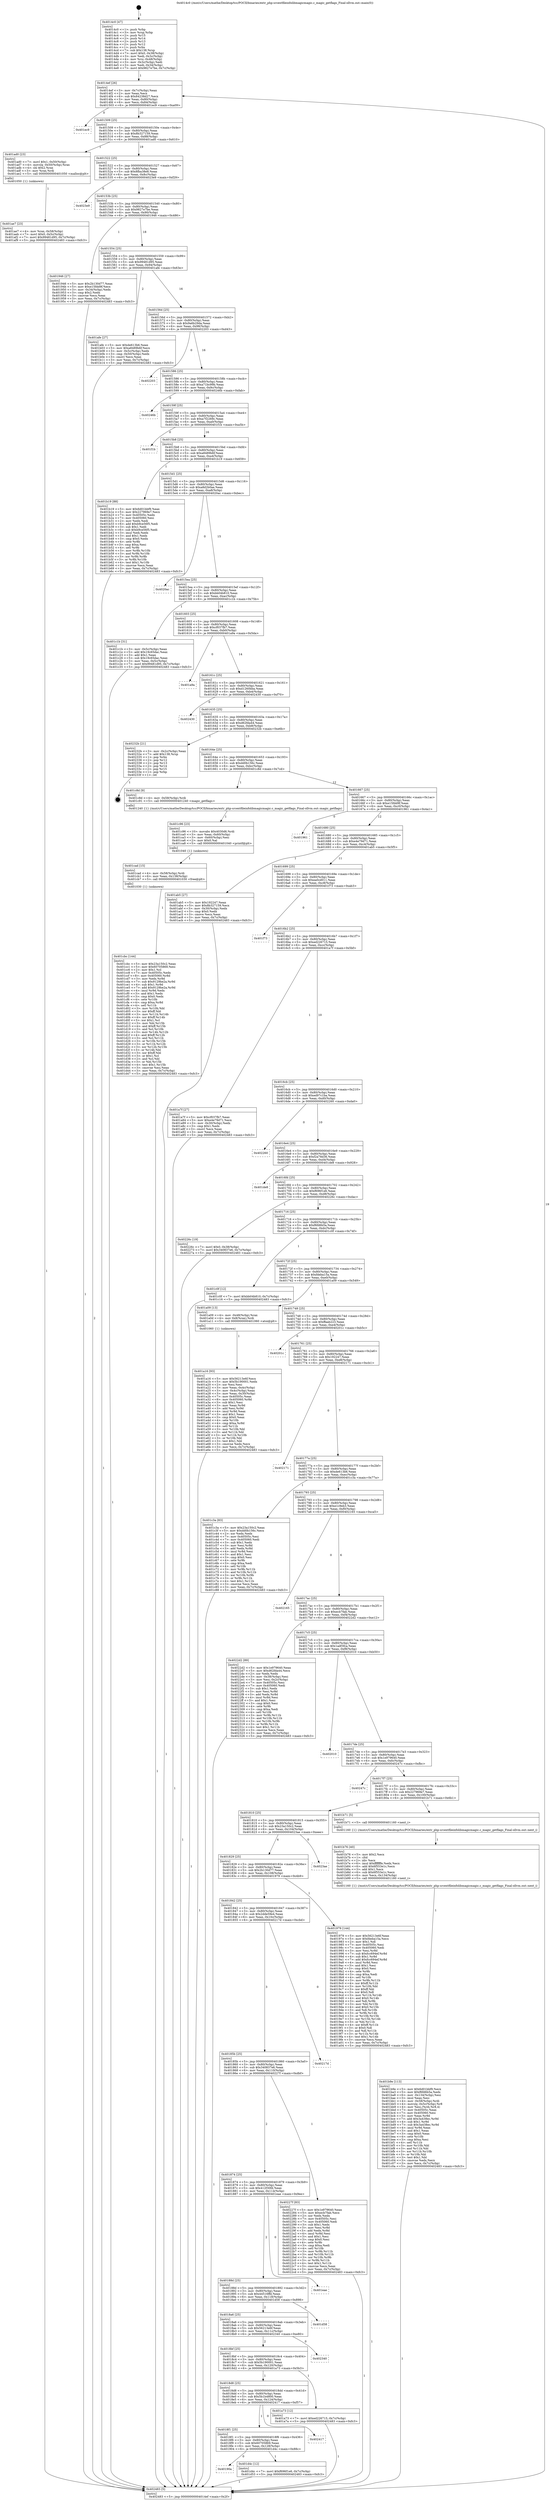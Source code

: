 digraph "0x4014c0" {
  label = "0x4014c0 (/mnt/c/Users/mathe/Desktop/tcc/POCII/binaries/extr_php-srcextfileinfolibmagicmagic.c_magic_getflags_Final-ollvm.out::main(0))"
  labelloc = "t"
  node[shape=record]

  Entry [label="",width=0.3,height=0.3,shape=circle,fillcolor=black,style=filled]
  "0x4014ef" [label="{
     0x4014ef [26]\l
     | [instrs]\l
     &nbsp;&nbsp;0x4014ef \<+3\>: mov -0x7c(%rbp),%eax\l
     &nbsp;&nbsp;0x4014f2 \<+2\>: mov %eax,%ecx\l
     &nbsp;&nbsp;0x4014f4 \<+6\>: sub $0x84238d27,%ecx\l
     &nbsp;&nbsp;0x4014fa \<+3\>: mov %eax,-0x80(%rbp)\l
     &nbsp;&nbsp;0x4014fd \<+6\>: mov %ecx,-0x84(%rbp)\l
     &nbsp;&nbsp;0x401503 \<+6\>: je 0000000000401ec9 \<main+0xa09\>\l
  }"]
  "0x401ec9" [label="{
     0x401ec9\l
  }", style=dashed]
  "0x401509" [label="{
     0x401509 [25]\l
     | [instrs]\l
     &nbsp;&nbsp;0x401509 \<+5\>: jmp 000000000040150e \<main+0x4e\>\l
     &nbsp;&nbsp;0x40150e \<+3\>: mov -0x80(%rbp),%eax\l
     &nbsp;&nbsp;0x401511 \<+5\>: sub $0x8b327159,%eax\l
     &nbsp;&nbsp;0x401516 \<+6\>: mov %eax,-0x88(%rbp)\l
     &nbsp;&nbsp;0x40151c \<+6\>: je 0000000000401ad0 \<main+0x610\>\l
  }"]
  Exit [label="",width=0.3,height=0.3,shape=circle,fillcolor=black,style=filled,peripheries=2]
  "0x401ad0" [label="{
     0x401ad0 [23]\l
     | [instrs]\l
     &nbsp;&nbsp;0x401ad0 \<+7\>: movl $0x1,-0x50(%rbp)\l
     &nbsp;&nbsp;0x401ad7 \<+4\>: movslq -0x50(%rbp),%rax\l
     &nbsp;&nbsp;0x401adb \<+4\>: shl $0x2,%rax\l
     &nbsp;&nbsp;0x401adf \<+3\>: mov %rax,%rdi\l
     &nbsp;&nbsp;0x401ae2 \<+5\>: call 0000000000401050 \<malloc@plt\>\l
     | [calls]\l
     &nbsp;&nbsp;0x401050 \{1\} (unknown)\l
  }"]
  "0x401522" [label="{
     0x401522 [25]\l
     | [instrs]\l
     &nbsp;&nbsp;0x401522 \<+5\>: jmp 0000000000401527 \<main+0x67\>\l
     &nbsp;&nbsp;0x401527 \<+3\>: mov -0x80(%rbp),%eax\l
     &nbsp;&nbsp;0x40152a \<+5\>: sub $0x8fba38e8,%eax\l
     &nbsp;&nbsp;0x40152f \<+6\>: mov %eax,-0x8c(%rbp)\l
     &nbsp;&nbsp;0x401535 \<+6\>: je 00000000004023e9 \<main+0xf29\>\l
  }"]
  "0x40190a" [label="{
     0x40190a\l
  }", style=dashed]
  "0x4023e9" [label="{
     0x4023e9\l
  }", style=dashed]
  "0x40153b" [label="{
     0x40153b [25]\l
     | [instrs]\l
     &nbsp;&nbsp;0x40153b \<+5\>: jmp 0000000000401540 \<main+0x80\>\l
     &nbsp;&nbsp;0x401540 \<+3\>: mov -0x80(%rbp),%eax\l
     &nbsp;&nbsp;0x401543 \<+5\>: sub $0x9827e7be,%eax\l
     &nbsp;&nbsp;0x401548 \<+6\>: mov %eax,-0x90(%rbp)\l
     &nbsp;&nbsp;0x40154e \<+6\>: je 0000000000401946 \<main+0x486\>\l
  }"]
  "0x401d4c" [label="{
     0x401d4c [12]\l
     | [instrs]\l
     &nbsp;&nbsp;0x401d4c \<+7\>: movl $0xf696f1e6,-0x7c(%rbp)\l
     &nbsp;&nbsp;0x401d53 \<+5\>: jmp 0000000000402483 \<main+0xfc3\>\l
  }"]
  "0x401946" [label="{
     0x401946 [27]\l
     | [instrs]\l
     &nbsp;&nbsp;0x401946 \<+5\>: mov $0x2b130d77,%eax\l
     &nbsp;&nbsp;0x40194b \<+5\>: mov $0xe15fdd9f,%ecx\l
     &nbsp;&nbsp;0x401950 \<+3\>: mov -0x34(%rbp),%edx\l
     &nbsp;&nbsp;0x401953 \<+3\>: cmp $0x2,%edx\l
     &nbsp;&nbsp;0x401956 \<+3\>: cmovne %ecx,%eax\l
     &nbsp;&nbsp;0x401959 \<+3\>: mov %eax,-0x7c(%rbp)\l
     &nbsp;&nbsp;0x40195c \<+5\>: jmp 0000000000402483 \<main+0xfc3\>\l
  }"]
  "0x401554" [label="{
     0x401554 [25]\l
     | [instrs]\l
     &nbsp;&nbsp;0x401554 \<+5\>: jmp 0000000000401559 \<main+0x99\>\l
     &nbsp;&nbsp;0x401559 \<+3\>: mov -0x80(%rbp),%eax\l
     &nbsp;&nbsp;0x40155c \<+5\>: sub $0x99481d95,%eax\l
     &nbsp;&nbsp;0x401561 \<+6\>: mov %eax,-0x94(%rbp)\l
     &nbsp;&nbsp;0x401567 \<+6\>: je 0000000000401afe \<main+0x63e\>\l
  }"]
  "0x402483" [label="{
     0x402483 [5]\l
     | [instrs]\l
     &nbsp;&nbsp;0x402483 \<+5\>: jmp 00000000004014ef \<main+0x2f\>\l
  }"]
  "0x4014c0" [label="{
     0x4014c0 [47]\l
     | [instrs]\l
     &nbsp;&nbsp;0x4014c0 \<+1\>: push %rbp\l
     &nbsp;&nbsp;0x4014c1 \<+3\>: mov %rsp,%rbp\l
     &nbsp;&nbsp;0x4014c4 \<+2\>: push %r15\l
     &nbsp;&nbsp;0x4014c6 \<+2\>: push %r14\l
     &nbsp;&nbsp;0x4014c8 \<+2\>: push %r13\l
     &nbsp;&nbsp;0x4014ca \<+2\>: push %r12\l
     &nbsp;&nbsp;0x4014cc \<+1\>: push %rbx\l
     &nbsp;&nbsp;0x4014cd \<+7\>: sub $0x138,%rsp\l
     &nbsp;&nbsp;0x4014d4 \<+7\>: movl $0x0,-0x38(%rbp)\l
     &nbsp;&nbsp;0x4014db \<+3\>: mov %edi,-0x3c(%rbp)\l
     &nbsp;&nbsp;0x4014de \<+4\>: mov %rsi,-0x48(%rbp)\l
     &nbsp;&nbsp;0x4014e2 \<+3\>: mov -0x3c(%rbp),%edi\l
     &nbsp;&nbsp;0x4014e5 \<+3\>: mov %edi,-0x34(%rbp)\l
     &nbsp;&nbsp;0x4014e8 \<+7\>: movl $0x9827e7be,-0x7c(%rbp)\l
  }"]
  "0x4018f1" [label="{
     0x4018f1 [25]\l
     | [instrs]\l
     &nbsp;&nbsp;0x4018f1 \<+5\>: jmp 00000000004018f6 \<main+0x436\>\l
     &nbsp;&nbsp;0x4018f6 \<+3\>: mov -0x80(%rbp),%eax\l
     &nbsp;&nbsp;0x4018f9 \<+5\>: sub $0x60705869,%eax\l
     &nbsp;&nbsp;0x4018fe \<+6\>: mov %eax,-0x128(%rbp)\l
     &nbsp;&nbsp;0x401904 \<+6\>: je 0000000000401d4c \<main+0x88c\>\l
  }"]
  "0x401afe" [label="{
     0x401afe [27]\l
     | [instrs]\l
     &nbsp;&nbsp;0x401afe \<+5\>: mov $0xde613b6,%eax\l
     &nbsp;&nbsp;0x401b03 \<+5\>: mov $0xa8489b6f,%ecx\l
     &nbsp;&nbsp;0x401b08 \<+3\>: mov -0x5c(%rbp),%edx\l
     &nbsp;&nbsp;0x401b0b \<+3\>: cmp -0x50(%rbp),%edx\l
     &nbsp;&nbsp;0x401b0e \<+3\>: cmovl %ecx,%eax\l
     &nbsp;&nbsp;0x401b11 \<+3\>: mov %eax,-0x7c(%rbp)\l
     &nbsp;&nbsp;0x401b14 \<+5\>: jmp 0000000000402483 \<main+0xfc3\>\l
  }"]
  "0x40156d" [label="{
     0x40156d [25]\l
     | [instrs]\l
     &nbsp;&nbsp;0x40156d \<+5\>: jmp 0000000000401572 \<main+0xb2\>\l
     &nbsp;&nbsp;0x401572 \<+3\>: mov -0x80(%rbp),%eax\l
     &nbsp;&nbsp;0x401575 \<+5\>: sub $0x9a6b29da,%eax\l
     &nbsp;&nbsp;0x40157a \<+6\>: mov %eax,-0x98(%rbp)\l
     &nbsp;&nbsp;0x401580 \<+6\>: je 0000000000402203 \<main+0xd43\>\l
  }"]
  "0x402417" [label="{
     0x402417\l
  }", style=dashed]
  "0x402203" [label="{
     0x402203\l
  }", style=dashed]
  "0x401586" [label="{
     0x401586 [25]\l
     | [instrs]\l
     &nbsp;&nbsp;0x401586 \<+5\>: jmp 000000000040158b \<main+0xcb\>\l
     &nbsp;&nbsp;0x40158b \<+3\>: mov -0x80(%rbp),%eax\l
     &nbsp;&nbsp;0x40158e \<+5\>: sub $0xa71bc99b,%eax\l
     &nbsp;&nbsp;0x401593 \<+6\>: mov %eax,-0x9c(%rbp)\l
     &nbsp;&nbsp;0x401599 \<+6\>: je 000000000040246b \<main+0xfab\>\l
  }"]
  "0x401cbc" [label="{
     0x401cbc [144]\l
     | [instrs]\l
     &nbsp;&nbsp;0x401cbc \<+5\>: mov $0x23a150c2,%eax\l
     &nbsp;&nbsp;0x401cc1 \<+5\>: mov $0x60705869,%esi\l
     &nbsp;&nbsp;0x401cc6 \<+2\>: mov $0x1,%cl\l
     &nbsp;&nbsp;0x401cc8 \<+7\>: mov 0x40505c,%edx\l
     &nbsp;&nbsp;0x401ccf \<+8\>: mov 0x405060,%r8d\l
     &nbsp;&nbsp;0x401cd7 \<+3\>: mov %edx,%r9d\l
     &nbsp;&nbsp;0x401cda \<+7\>: sub $0x9129be2a,%r9d\l
     &nbsp;&nbsp;0x401ce1 \<+4\>: sub $0x1,%r9d\l
     &nbsp;&nbsp;0x401ce5 \<+7\>: add $0x9129be2a,%r9d\l
     &nbsp;&nbsp;0x401cec \<+4\>: imul %r9d,%edx\l
     &nbsp;&nbsp;0x401cf0 \<+3\>: and $0x1,%edx\l
     &nbsp;&nbsp;0x401cf3 \<+3\>: cmp $0x0,%edx\l
     &nbsp;&nbsp;0x401cf6 \<+4\>: sete %r10b\l
     &nbsp;&nbsp;0x401cfa \<+4\>: cmp $0xa,%r8d\l
     &nbsp;&nbsp;0x401cfe \<+4\>: setl %r11b\l
     &nbsp;&nbsp;0x401d02 \<+3\>: mov %r10b,%bl\l
     &nbsp;&nbsp;0x401d05 \<+3\>: xor $0xff,%bl\l
     &nbsp;&nbsp;0x401d08 \<+3\>: mov %r11b,%r14b\l
     &nbsp;&nbsp;0x401d0b \<+4\>: xor $0xff,%r14b\l
     &nbsp;&nbsp;0x401d0f \<+3\>: xor $0x1,%cl\l
     &nbsp;&nbsp;0x401d12 \<+3\>: mov %bl,%r15b\l
     &nbsp;&nbsp;0x401d15 \<+4\>: and $0xff,%r15b\l
     &nbsp;&nbsp;0x401d19 \<+3\>: and %cl,%r10b\l
     &nbsp;&nbsp;0x401d1c \<+3\>: mov %r14b,%r12b\l
     &nbsp;&nbsp;0x401d1f \<+4\>: and $0xff,%r12b\l
     &nbsp;&nbsp;0x401d23 \<+3\>: and %cl,%r11b\l
     &nbsp;&nbsp;0x401d26 \<+3\>: or %r10b,%r15b\l
     &nbsp;&nbsp;0x401d29 \<+3\>: or %r11b,%r12b\l
     &nbsp;&nbsp;0x401d2c \<+3\>: xor %r12b,%r15b\l
     &nbsp;&nbsp;0x401d2f \<+3\>: or %r14b,%bl\l
     &nbsp;&nbsp;0x401d32 \<+3\>: xor $0xff,%bl\l
     &nbsp;&nbsp;0x401d35 \<+3\>: or $0x1,%cl\l
     &nbsp;&nbsp;0x401d38 \<+2\>: and %cl,%bl\l
     &nbsp;&nbsp;0x401d3a \<+3\>: or %bl,%r15b\l
     &nbsp;&nbsp;0x401d3d \<+4\>: test $0x1,%r15b\l
     &nbsp;&nbsp;0x401d41 \<+3\>: cmovne %esi,%eax\l
     &nbsp;&nbsp;0x401d44 \<+3\>: mov %eax,-0x7c(%rbp)\l
     &nbsp;&nbsp;0x401d47 \<+5\>: jmp 0000000000402483 \<main+0xfc3\>\l
  }"]
  "0x40246b" [label="{
     0x40246b\l
  }", style=dashed]
  "0x40159f" [label="{
     0x40159f [25]\l
     | [instrs]\l
     &nbsp;&nbsp;0x40159f \<+5\>: jmp 00000000004015a4 \<main+0xe4\>\l
     &nbsp;&nbsp;0x4015a4 \<+3\>: mov -0x80(%rbp),%eax\l
     &nbsp;&nbsp;0x4015a7 \<+5\>: sub $0xa7f2269c,%eax\l
     &nbsp;&nbsp;0x4015ac \<+6\>: mov %eax,-0xa0(%rbp)\l
     &nbsp;&nbsp;0x4015b2 \<+6\>: je 0000000000401f1b \<main+0xa5b\>\l
  }"]
  "0x401cad" [label="{
     0x401cad [15]\l
     | [instrs]\l
     &nbsp;&nbsp;0x401cad \<+4\>: mov -0x58(%rbp),%rdi\l
     &nbsp;&nbsp;0x401cb1 \<+6\>: mov %eax,-0x138(%rbp)\l
     &nbsp;&nbsp;0x401cb7 \<+5\>: call 0000000000401030 \<free@plt\>\l
     | [calls]\l
     &nbsp;&nbsp;0x401030 \{1\} (unknown)\l
  }"]
  "0x401f1b" [label="{
     0x401f1b\l
  }", style=dashed]
  "0x4015b8" [label="{
     0x4015b8 [25]\l
     | [instrs]\l
     &nbsp;&nbsp;0x4015b8 \<+5\>: jmp 00000000004015bd \<main+0xfd\>\l
     &nbsp;&nbsp;0x4015bd \<+3\>: mov -0x80(%rbp),%eax\l
     &nbsp;&nbsp;0x4015c0 \<+5\>: sub $0xa8489b6f,%eax\l
     &nbsp;&nbsp;0x4015c5 \<+6\>: mov %eax,-0xa4(%rbp)\l
     &nbsp;&nbsp;0x4015cb \<+6\>: je 0000000000401b19 \<main+0x659\>\l
  }"]
  "0x401c96" [label="{
     0x401c96 [23]\l
     | [instrs]\l
     &nbsp;&nbsp;0x401c96 \<+10\>: movabs $0x4030d6,%rdi\l
     &nbsp;&nbsp;0x401ca0 \<+3\>: mov %eax,-0x60(%rbp)\l
     &nbsp;&nbsp;0x401ca3 \<+3\>: mov -0x60(%rbp),%esi\l
     &nbsp;&nbsp;0x401ca6 \<+2\>: mov $0x0,%al\l
     &nbsp;&nbsp;0x401ca8 \<+5\>: call 0000000000401040 \<printf@plt\>\l
     | [calls]\l
     &nbsp;&nbsp;0x401040 \{1\} (unknown)\l
  }"]
  "0x401b19" [label="{
     0x401b19 [88]\l
     | [instrs]\l
     &nbsp;&nbsp;0x401b19 \<+5\>: mov $0x6d01bbf9,%eax\l
     &nbsp;&nbsp;0x401b1e \<+5\>: mov $0x227969e7,%ecx\l
     &nbsp;&nbsp;0x401b23 \<+7\>: mov 0x40505c,%edx\l
     &nbsp;&nbsp;0x401b2a \<+7\>: mov 0x405060,%esi\l
     &nbsp;&nbsp;0x401b31 \<+2\>: mov %edx,%edi\l
     &nbsp;&nbsp;0x401b33 \<+6\>: add $0xb9ce56f5,%edi\l
     &nbsp;&nbsp;0x401b39 \<+3\>: sub $0x1,%edi\l
     &nbsp;&nbsp;0x401b3c \<+6\>: sub $0xb9ce56f5,%edi\l
     &nbsp;&nbsp;0x401b42 \<+3\>: imul %edi,%edx\l
     &nbsp;&nbsp;0x401b45 \<+3\>: and $0x1,%edx\l
     &nbsp;&nbsp;0x401b48 \<+3\>: cmp $0x0,%edx\l
     &nbsp;&nbsp;0x401b4b \<+4\>: sete %r8b\l
     &nbsp;&nbsp;0x401b4f \<+3\>: cmp $0xa,%esi\l
     &nbsp;&nbsp;0x401b52 \<+4\>: setl %r9b\l
     &nbsp;&nbsp;0x401b56 \<+3\>: mov %r8b,%r10b\l
     &nbsp;&nbsp;0x401b59 \<+3\>: and %r9b,%r10b\l
     &nbsp;&nbsp;0x401b5c \<+3\>: xor %r9b,%r8b\l
     &nbsp;&nbsp;0x401b5f \<+3\>: or %r8b,%r10b\l
     &nbsp;&nbsp;0x401b62 \<+4\>: test $0x1,%r10b\l
     &nbsp;&nbsp;0x401b66 \<+3\>: cmovne %ecx,%eax\l
     &nbsp;&nbsp;0x401b69 \<+3\>: mov %eax,-0x7c(%rbp)\l
     &nbsp;&nbsp;0x401b6c \<+5\>: jmp 0000000000402483 \<main+0xfc3\>\l
  }"]
  "0x4015d1" [label="{
     0x4015d1 [25]\l
     | [instrs]\l
     &nbsp;&nbsp;0x4015d1 \<+5\>: jmp 00000000004015d6 \<main+0x116\>\l
     &nbsp;&nbsp;0x4015d6 \<+3\>: mov -0x80(%rbp),%eax\l
     &nbsp;&nbsp;0x4015d9 \<+5\>: sub $0xa8d2b0ae,%eax\l
     &nbsp;&nbsp;0x4015de \<+6\>: mov %eax,-0xa8(%rbp)\l
     &nbsp;&nbsp;0x4015e4 \<+6\>: je 00000000004020ac \<main+0xbec\>\l
  }"]
  "0x401b9e" [label="{
     0x401b9e [113]\l
     | [instrs]\l
     &nbsp;&nbsp;0x401b9e \<+5\>: mov $0x6d01bbf9,%ecx\l
     &nbsp;&nbsp;0x401ba3 \<+5\>: mov $0xf6fd6b5a,%edx\l
     &nbsp;&nbsp;0x401ba8 \<+6\>: mov -0x134(%rbp),%esi\l
     &nbsp;&nbsp;0x401bae \<+3\>: imul %eax,%esi\l
     &nbsp;&nbsp;0x401bb1 \<+4\>: mov -0x58(%rbp),%rdi\l
     &nbsp;&nbsp;0x401bb5 \<+4\>: movslq -0x5c(%rbp),%r8\l
     &nbsp;&nbsp;0x401bb9 \<+4\>: mov %esi,(%rdi,%r8,4)\l
     &nbsp;&nbsp;0x401bbd \<+7\>: mov 0x40505c,%eax\l
     &nbsp;&nbsp;0x401bc4 \<+7\>: mov 0x405060,%esi\l
     &nbsp;&nbsp;0x401bcb \<+3\>: mov %eax,%r9d\l
     &nbsp;&nbsp;0x401bce \<+7\>: add $0x3a438ec,%r9d\l
     &nbsp;&nbsp;0x401bd5 \<+4\>: sub $0x1,%r9d\l
     &nbsp;&nbsp;0x401bd9 \<+7\>: sub $0x3a438ec,%r9d\l
     &nbsp;&nbsp;0x401be0 \<+4\>: imul %r9d,%eax\l
     &nbsp;&nbsp;0x401be4 \<+3\>: and $0x1,%eax\l
     &nbsp;&nbsp;0x401be7 \<+3\>: cmp $0x0,%eax\l
     &nbsp;&nbsp;0x401bea \<+4\>: sete %r10b\l
     &nbsp;&nbsp;0x401bee \<+3\>: cmp $0xa,%esi\l
     &nbsp;&nbsp;0x401bf1 \<+4\>: setl %r11b\l
     &nbsp;&nbsp;0x401bf5 \<+3\>: mov %r10b,%bl\l
     &nbsp;&nbsp;0x401bf8 \<+3\>: and %r11b,%bl\l
     &nbsp;&nbsp;0x401bfb \<+3\>: xor %r11b,%r10b\l
     &nbsp;&nbsp;0x401bfe \<+3\>: or %r10b,%bl\l
     &nbsp;&nbsp;0x401c01 \<+3\>: test $0x1,%bl\l
     &nbsp;&nbsp;0x401c04 \<+3\>: cmovne %edx,%ecx\l
     &nbsp;&nbsp;0x401c07 \<+3\>: mov %ecx,-0x7c(%rbp)\l
     &nbsp;&nbsp;0x401c0a \<+5\>: jmp 0000000000402483 \<main+0xfc3\>\l
  }"]
  "0x4020ac" [label="{
     0x4020ac\l
  }", style=dashed]
  "0x4015ea" [label="{
     0x4015ea [25]\l
     | [instrs]\l
     &nbsp;&nbsp;0x4015ea \<+5\>: jmp 00000000004015ef \<main+0x12f\>\l
     &nbsp;&nbsp;0x4015ef \<+3\>: mov -0x80(%rbp),%eax\l
     &nbsp;&nbsp;0x4015f2 \<+5\>: sub $0xbb04b810,%eax\l
     &nbsp;&nbsp;0x4015f7 \<+6\>: mov %eax,-0xac(%rbp)\l
     &nbsp;&nbsp;0x4015fd \<+6\>: je 0000000000401c1b \<main+0x75b\>\l
  }"]
  "0x401b76" [label="{
     0x401b76 [40]\l
     | [instrs]\l
     &nbsp;&nbsp;0x401b76 \<+5\>: mov $0x2,%ecx\l
     &nbsp;&nbsp;0x401b7b \<+1\>: cltd\l
     &nbsp;&nbsp;0x401b7c \<+2\>: idiv %ecx\l
     &nbsp;&nbsp;0x401b7e \<+6\>: imul $0xfffffffe,%edx,%ecx\l
     &nbsp;&nbsp;0x401b84 \<+6\>: add $0x6f553e1c,%ecx\l
     &nbsp;&nbsp;0x401b8a \<+3\>: add $0x1,%ecx\l
     &nbsp;&nbsp;0x401b8d \<+6\>: sub $0x6f553e1c,%ecx\l
     &nbsp;&nbsp;0x401b93 \<+6\>: mov %ecx,-0x134(%rbp)\l
     &nbsp;&nbsp;0x401b99 \<+5\>: call 0000000000401160 \<next_i\>\l
     | [calls]\l
     &nbsp;&nbsp;0x401160 \{1\} (/mnt/c/Users/mathe/Desktop/tcc/POCII/binaries/extr_php-srcextfileinfolibmagicmagic.c_magic_getflags_Final-ollvm.out::next_i)\l
  }"]
  "0x401c1b" [label="{
     0x401c1b [31]\l
     | [instrs]\l
     &nbsp;&nbsp;0x401c1b \<+3\>: mov -0x5c(%rbp),%eax\l
     &nbsp;&nbsp;0x401c1e \<+5\>: add $0x19c65dac,%eax\l
     &nbsp;&nbsp;0x401c23 \<+3\>: add $0x1,%eax\l
     &nbsp;&nbsp;0x401c26 \<+5\>: sub $0x19c65dac,%eax\l
     &nbsp;&nbsp;0x401c2b \<+3\>: mov %eax,-0x5c(%rbp)\l
     &nbsp;&nbsp;0x401c2e \<+7\>: movl $0x99481d95,-0x7c(%rbp)\l
     &nbsp;&nbsp;0x401c35 \<+5\>: jmp 0000000000402483 \<main+0xfc3\>\l
  }"]
  "0x401603" [label="{
     0x401603 [25]\l
     | [instrs]\l
     &nbsp;&nbsp;0x401603 \<+5\>: jmp 0000000000401608 \<main+0x148\>\l
     &nbsp;&nbsp;0x401608 \<+3\>: mov -0x80(%rbp),%eax\l
     &nbsp;&nbsp;0x40160b \<+5\>: sub $0xcf037fb7,%eax\l
     &nbsp;&nbsp;0x401610 \<+6\>: mov %eax,-0xb0(%rbp)\l
     &nbsp;&nbsp;0x401616 \<+6\>: je 0000000000401a9a \<main+0x5da\>\l
  }"]
  "0x401ae7" [label="{
     0x401ae7 [23]\l
     | [instrs]\l
     &nbsp;&nbsp;0x401ae7 \<+4\>: mov %rax,-0x58(%rbp)\l
     &nbsp;&nbsp;0x401aeb \<+7\>: movl $0x0,-0x5c(%rbp)\l
     &nbsp;&nbsp;0x401af2 \<+7\>: movl $0x99481d95,-0x7c(%rbp)\l
     &nbsp;&nbsp;0x401af9 \<+5\>: jmp 0000000000402483 \<main+0xfc3\>\l
  }"]
  "0x401a9a" [label="{
     0x401a9a\l
  }", style=dashed]
  "0x40161c" [label="{
     0x40161c [25]\l
     | [instrs]\l
     &nbsp;&nbsp;0x40161c \<+5\>: jmp 0000000000401621 \<main+0x161\>\l
     &nbsp;&nbsp;0x401621 \<+3\>: mov -0x80(%rbp),%eax\l
     &nbsp;&nbsp;0x401624 \<+5\>: sub $0xd1260bba,%eax\l
     &nbsp;&nbsp;0x401629 \<+6\>: mov %eax,-0xb4(%rbp)\l
     &nbsp;&nbsp;0x40162f \<+6\>: je 0000000000402430 \<main+0xf70\>\l
  }"]
  "0x4018d8" [label="{
     0x4018d8 [25]\l
     | [instrs]\l
     &nbsp;&nbsp;0x4018d8 \<+5\>: jmp 00000000004018dd \<main+0x41d\>\l
     &nbsp;&nbsp;0x4018dd \<+3\>: mov -0x80(%rbp),%eax\l
     &nbsp;&nbsp;0x4018e0 \<+5\>: sub $0x5b1b4800,%eax\l
     &nbsp;&nbsp;0x4018e5 \<+6\>: mov %eax,-0x124(%rbp)\l
     &nbsp;&nbsp;0x4018eb \<+6\>: je 0000000000402417 \<main+0xf57\>\l
  }"]
  "0x402430" [label="{
     0x402430\l
  }", style=dashed]
  "0x401635" [label="{
     0x401635 [25]\l
     | [instrs]\l
     &nbsp;&nbsp;0x401635 \<+5\>: jmp 000000000040163a \<main+0x17a\>\l
     &nbsp;&nbsp;0x40163a \<+3\>: mov -0x80(%rbp),%eax\l
     &nbsp;&nbsp;0x40163d \<+5\>: sub $0xd62fda44,%eax\l
     &nbsp;&nbsp;0x401642 \<+6\>: mov %eax,-0xb8(%rbp)\l
     &nbsp;&nbsp;0x401648 \<+6\>: je 000000000040232b \<main+0xe6b\>\l
  }"]
  "0x401a73" [label="{
     0x401a73 [12]\l
     | [instrs]\l
     &nbsp;&nbsp;0x401a73 \<+7\>: movl $0xed226715,-0x7c(%rbp)\l
     &nbsp;&nbsp;0x401a7a \<+5\>: jmp 0000000000402483 \<main+0xfc3\>\l
  }"]
  "0x40232b" [label="{
     0x40232b [21]\l
     | [instrs]\l
     &nbsp;&nbsp;0x40232b \<+3\>: mov -0x2c(%rbp),%eax\l
     &nbsp;&nbsp;0x40232e \<+7\>: add $0x138,%rsp\l
     &nbsp;&nbsp;0x402335 \<+1\>: pop %rbx\l
     &nbsp;&nbsp;0x402336 \<+2\>: pop %r12\l
     &nbsp;&nbsp;0x402338 \<+2\>: pop %r13\l
     &nbsp;&nbsp;0x40233a \<+2\>: pop %r14\l
     &nbsp;&nbsp;0x40233c \<+2\>: pop %r15\l
     &nbsp;&nbsp;0x40233e \<+1\>: pop %rbp\l
     &nbsp;&nbsp;0x40233f \<+1\>: ret\l
  }"]
  "0x40164e" [label="{
     0x40164e [25]\l
     | [instrs]\l
     &nbsp;&nbsp;0x40164e \<+5\>: jmp 0000000000401653 \<main+0x193\>\l
     &nbsp;&nbsp;0x401653 \<+3\>: mov -0x80(%rbp),%eax\l
     &nbsp;&nbsp;0x401656 \<+5\>: sub $0xdd0b156c,%eax\l
     &nbsp;&nbsp;0x40165b \<+6\>: mov %eax,-0xbc(%rbp)\l
     &nbsp;&nbsp;0x401661 \<+6\>: je 0000000000401c8d \<main+0x7cd\>\l
  }"]
  "0x4018bf" [label="{
     0x4018bf [25]\l
     | [instrs]\l
     &nbsp;&nbsp;0x4018bf \<+5\>: jmp 00000000004018c4 \<main+0x404\>\l
     &nbsp;&nbsp;0x4018c4 \<+3\>: mov -0x80(%rbp),%eax\l
     &nbsp;&nbsp;0x4018c7 \<+5\>: sub $0x5b190001,%eax\l
     &nbsp;&nbsp;0x4018cc \<+6\>: mov %eax,-0x120(%rbp)\l
     &nbsp;&nbsp;0x4018d2 \<+6\>: je 0000000000401a73 \<main+0x5b3\>\l
  }"]
  "0x401c8d" [label="{
     0x401c8d [9]\l
     | [instrs]\l
     &nbsp;&nbsp;0x401c8d \<+4\>: mov -0x58(%rbp),%rdi\l
     &nbsp;&nbsp;0x401c91 \<+5\>: call 0000000000401240 \<magic_getflags\>\l
     | [calls]\l
     &nbsp;&nbsp;0x401240 \{1\} (/mnt/c/Users/mathe/Desktop/tcc/POCII/binaries/extr_php-srcextfileinfolibmagicmagic.c_magic_getflags_Final-ollvm.out::magic_getflags)\l
  }"]
  "0x401667" [label="{
     0x401667 [25]\l
     | [instrs]\l
     &nbsp;&nbsp;0x401667 \<+5\>: jmp 000000000040166c \<main+0x1ac\>\l
     &nbsp;&nbsp;0x40166c \<+3\>: mov -0x80(%rbp),%eax\l
     &nbsp;&nbsp;0x40166f \<+5\>: sub $0xe15fdd9f,%eax\l
     &nbsp;&nbsp;0x401674 \<+6\>: mov %eax,-0xc0(%rbp)\l
     &nbsp;&nbsp;0x40167a \<+6\>: je 0000000000401961 \<main+0x4a1\>\l
  }"]
  "0x402340" [label="{
     0x402340\l
  }", style=dashed]
  "0x401961" [label="{
     0x401961\l
  }", style=dashed]
  "0x401680" [label="{
     0x401680 [25]\l
     | [instrs]\l
     &nbsp;&nbsp;0x401680 \<+5\>: jmp 0000000000401685 \<main+0x1c5\>\l
     &nbsp;&nbsp;0x401685 \<+3\>: mov -0x80(%rbp),%eax\l
     &nbsp;&nbsp;0x401688 \<+5\>: sub $0xe4e79d71,%eax\l
     &nbsp;&nbsp;0x40168d \<+6\>: mov %eax,-0xc4(%rbp)\l
     &nbsp;&nbsp;0x401693 \<+6\>: je 0000000000401ab5 \<main+0x5f5\>\l
  }"]
  "0x4018a6" [label="{
     0x4018a6 [25]\l
     | [instrs]\l
     &nbsp;&nbsp;0x4018a6 \<+5\>: jmp 00000000004018ab \<main+0x3eb\>\l
     &nbsp;&nbsp;0x4018ab \<+3\>: mov -0x80(%rbp),%eax\l
     &nbsp;&nbsp;0x4018ae \<+5\>: sub $0x56213e6f,%eax\l
     &nbsp;&nbsp;0x4018b3 \<+6\>: mov %eax,-0x11c(%rbp)\l
     &nbsp;&nbsp;0x4018b9 \<+6\>: je 0000000000402340 \<main+0xe80\>\l
  }"]
  "0x401ab5" [label="{
     0x401ab5 [27]\l
     | [instrs]\l
     &nbsp;&nbsp;0x401ab5 \<+5\>: mov $0x192247,%eax\l
     &nbsp;&nbsp;0x401aba \<+5\>: mov $0x8b327159,%ecx\l
     &nbsp;&nbsp;0x401abf \<+3\>: mov -0x30(%rbp),%edx\l
     &nbsp;&nbsp;0x401ac2 \<+3\>: cmp $0x0,%edx\l
     &nbsp;&nbsp;0x401ac5 \<+3\>: cmove %ecx,%eax\l
     &nbsp;&nbsp;0x401ac8 \<+3\>: mov %eax,-0x7c(%rbp)\l
     &nbsp;&nbsp;0x401acb \<+5\>: jmp 0000000000402483 \<main+0xfc3\>\l
  }"]
  "0x401699" [label="{
     0x401699 [25]\l
     | [instrs]\l
     &nbsp;&nbsp;0x401699 \<+5\>: jmp 000000000040169e \<main+0x1de\>\l
     &nbsp;&nbsp;0x40169e \<+3\>: mov -0x80(%rbp),%eax\l
     &nbsp;&nbsp;0x4016a1 \<+5\>: sub $0xea0cd011,%eax\l
     &nbsp;&nbsp;0x4016a6 \<+6\>: mov %eax,-0xc8(%rbp)\l
     &nbsp;&nbsp;0x4016ac \<+6\>: je 0000000000401f73 \<main+0xab3\>\l
  }"]
  "0x401d58" [label="{
     0x401d58\l
  }", style=dashed]
  "0x401f73" [label="{
     0x401f73\l
  }", style=dashed]
  "0x4016b2" [label="{
     0x4016b2 [25]\l
     | [instrs]\l
     &nbsp;&nbsp;0x4016b2 \<+5\>: jmp 00000000004016b7 \<main+0x1f7\>\l
     &nbsp;&nbsp;0x4016b7 \<+3\>: mov -0x80(%rbp),%eax\l
     &nbsp;&nbsp;0x4016ba \<+5\>: sub $0xed226715,%eax\l
     &nbsp;&nbsp;0x4016bf \<+6\>: mov %eax,-0xcc(%rbp)\l
     &nbsp;&nbsp;0x4016c5 \<+6\>: je 0000000000401a7f \<main+0x5bf\>\l
  }"]
  "0x40188d" [label="{
     0x40188d [25]\l
     | [instrs]\l
     &nbsp;&nbsp;0x40188d \<+5\>: jmp 0000000000401892 \<main+0x3d2\>\l
     &nbsp;&nbsp;0x401892 \<+3\>: mov -0x80(%rbp),%eax\l
     &nbsp;&nbsp;0x401895 \<+5\>: sub $0x44516ffd,%eax\l
     &nbsp;&nbsp;0x40189a \<+6\>: mov %eax,-0x118(%rbp)\l
     &nbsp;&nbsp;0x4018a0 \<+6\>: je 0000000000401d58 \<main+0x898\>\l
  }"]
  "0x401a7f" [label="{
     0x401a7f [27]\l
     | [instrs]\l
     &nbsp;&nbsp;0x401a7f \<+5\>: mov $0xcf037fb7,%eax\l
     &nbsp;&nbsp;0x401a84 \<+5\>: mov $0xe4e79d71,%ecx\l
     &nbsp;&nbsp;0x401a89 \<+3\>: mov -0x30(%rbp),%edx\l
     &nbsp;&nbsp;0x401a8c \<+3\>: cmp $0x1,%edx\l
     &nbsp;&nbsp;0x401a8f \<+3\>: cmovl %ecx,%eax\l
     &nbsp;&nbsp;0x401a92 \<+3\>: mov %eax,-0x7c(%rbp)\l
     &nbsp;&nbsp;0x401a95 \<+5\>: jmp 0000000000402483 \<main+0xfc3\>\l
  }"]
  "0x4016cb" [label="{
     0x4016cb [25]\l
     | [instrs]\l
     &nbsp;&nbsp;0x4016cb \<+5\>: jmp 00000000004016d0 \<main+0x210\>\l
     &nbsp;&nbsp;0x4016d0 \<+3\>: mov -0x80(%rbp),%eax\l
     &nbsp;&nbsp;0x4016d3 \<+5\>: sub $0xed97c1ba,%eax\l
     &nbsp;&nbsp;0x4016d8 \<+6\>: mov %eax,-0xd0(%rbp)\l
     &nbsp;&nbsp;0x4016de \<+6\>: je 0000000000402260 \<main+0xda0\>\l
  }"]
  "0x401eae" [label="{
     0x401eae\l
  }", style=dashed]
  "0x402260" [label="{
     0x402260\l
  }", style=dashed]
  "0x4016e4" [label="{
     0x4016e4 [25]\l
     | [instrs]\l
     &nbsp;&nbsp;0x4016e4 \<+5\>: jmp 00000000004016e9 \<main+0x229\>\l
     &nbsp;&nbsp;0x4016e9 \<+3\>: mov -0x80(%rbp),%eax\l
     &nbsp;&nbsp;0x4016ec \<+5\>: sub $0xf2a78d36,%eax\l
     &nbsp;&nbsp;0x4016f1 \<+6\>: mov %eax,-0xd4(%rbp)\l
     &nbsp;&nbsp;0x4016f7 \<+6\>: je 0000000000401de8 \<main+0x928\>\l
  }"]
  "0x401874" [label="{
     0x401874 [25]\l
     | [instrs]\l
     &nbsp;&nbsp;0x401874 \<+5\>: jmp 0000000000401879 \<main+0x3b9\>\l
     &nbsp;&nbsp;0x401879 \<+3\>: mov -0x80(%rbp),%eax\l
     &nbsp;&nbsp;0x40187c \<+5\>: sub $0x412f30fd,%eax\l
     &nbsp;&nbsp;0x401881 \<+6\>: mov %eax,-0x114(%rbp)\l
     &nbsp;&nbsp;0x401887 \<+6\>: je 0000000000401eae \<main+0x9ee\>\l
  }"]
  "0x401de8" [label="{
     0x401de8\l
  }", style=dashed]
  "0x4016fd" [label="{
     0x4016fd [25]\l
     | [instrs]\l
     &nbsp;&nbsp;0x4016fd \<+5\>: jmp 0000000000401702 \<main+0x242\>\l
     &nbsp;&nbsp;0x401702 \<+3\>: mov -0x80(%rbp),%eax\l
     &nbsp;&nbsp;0x401705 \<+5\>: sub $0xf696f1e6,%eax\l
     &nbsp;&nbsp;0x40170a \<+6\>: mov %eax,-0xd8(%rbp)\l
     &nbsp;&nbsp;0x401710 \<+6\>: je 000000000040226c \<main+0xdac\>\l
  }"]
  "0x40227f" [label="{
     0x40227f [83]\l
     | [instrs]\l
     &nbsp;&nbsp;0x40227f \<+5\>: mov $0x1e979640,%eax\l
     &nbsp;&nbsp;0x402284 \<+5\>: mov $0xecb7fab,%ecx\l
     &nbsp;&nbsp;0x402289 \<+2\>: xor %edx,%edx\l
     &nbsp;&nbsp;0x40228b \<+7\>: mov 0x40505c,%esi\l
     &nbsp;&nbsp;0x402292 \<+7\>: mov 0x405060,%edi\l
     &nbsp;&nbsp;0x402299 \<+3\>: sub $0x1,%edx\l
     &nbsp;&nbsp;0x40229c \<+3\>: mov %esi,%r8d\l
     &nbsp;&nbsp;0x40229f \<+3\>: add %edx,%r8d\l
     &nbsp;&nbsp;0x4022a2 \<+4\>: imul %r8d,%esi\l
     &nbsp;&nbsp;0x4022a6 \<+3\>: and $0x1,%esi\l
     &nbsp;&nbsp;0x4022a9 \<+3\>: cmp $0x0,%esi\l
     &nbsp;&nbsp;0x4022ac \<+4\>: sete %r9b\l
     &nbsp;&nbsp;0x4022b0 \<+3\>: cmp $0xa,%edi\l
     &nbsp;&nbsp;0x4022b3 \<+4\>: setl %r10b\l
     &nbsp;&nbsp;0x4022b7 \<+3\>: mov %r9b,%r11b\l
     &nbsp;&nbsp;0x4022ba \<+3\>: and %r10b,%r11b\l
     &nbsp;&nbsp;0x4022bd \<+3\>: xor %r10b,%r9b\l
     &nbsp;&nbsp;0x4022c0 \<+3\>: or %r9b,%r11b\l
     &nbsp;&nbsp;0x4022c3 \<+4\>: test $0x1,%r11b\l
     &nbsp;&nbsp;0x4022c7 \<+3\>: cmovne %ecx,%eax\l
     &nbsp;&nbsp;0x4022ca \<+3\>: mov %eax,-0x7c(%rbp)\l
     &nbsp;&nbsp;0x4022cd \<+5\>: jmp 0000000000402483 \<main+0xfc3\>\l
  }"]
  "0x40226c" [label="{
     0x40226c [19]\l
     | [instrs]\l
     &nbsp;&nbsp;0x40226c \<+7\>: movl $0x0,-0x38(%rbp)\l
     &nbsp;&nbsp;0x402273 \<+7\>: movl $0x340837e6,-0x7c(%rbp)\l
     &nbsp;&nbsp;0x40227a \<+5\>: jmp 0000000000402483 \<main+0xfc3\>\l
  }"]
  "0x401716" [label="{
     0x401716 [25]\l
     | [instrs]\l
     &nbsp;&nbsp;0x401716 \<+5\>: jmp 000000000040171b \<main+0x25b\>\l
     &nbsp;&nbsp;0x40171b \<+3\>: mov -0x80(%rbp),%eax\l
     &nbsp;&nbsp;0x40171e \<+5\>: sub $0xf6fd6b5a,%eax\l
     &nbsp;&nbsp;0x401723 \<+6\>: mov %eax,-0xdc(%rbp)\l
     &nbsp;&nbsp;0x401729 \<+6\>: je 0000000000401c0f \<main+0x74f\>\l
  }"]
  "0x40185b" [label="{
     0x40185b [25]\l
     | [instrs]\l
     &nbsp;&nbsp;0x40185b \<+5\>: jmp 0000000000401860 \<main+0x3a0\>\l
     &nbsp;&nbsp;0x401860 \<+3\>: mov -0x80(%rbp),%eax\l
     &nbsp;&nbsp;0x401863 \<+5\>: sub $0x340837e6,%eax\l
     &nbsp;&nbsp;0x401868 \<+6\>: mov %eax,-0x110(%rbp)\l
     &nbsp;&nbsp;0x40186e \<+6\>: je 000000000040227f \<main+0xdbf\>\l
  }"]
  "0x401c0f" [label="{
     0x401c0f [12]\l
     | [instrs]\l
     &nbsp;&nbsp;0x401c0f \<+7\>: movl $0xbb04b810,-0x7c(%rbp)\l
     &nbsp;&nbsp;0x401c16 \<+5\>: jmp 0000000000402483 \<main+0xfc3\>\l
  }"]
  "0x40172f" [label="{
     0x40172f [25]\l
     | [instrs]\l
     &nbsp;&nbsp;0x40172f \<+5\>: jmp 0000000000401734 \<main+0x274\>\l
     &nbsp;&nbsp;0x401734 \<+3\>: mov -0x80(%rbp),%eax\l
     &nbsp;&nbsp;0x401737 \<+5\>: sub $0xfdeba15a,%eax\l
     &nbsp;&nbsp;0x40173c \<+6\>: mov %eax,-0xe0(%rbp)\l
     &nbsp;&nbsp;0x401742 \<+6\>: je 0000000000401a09 \<main+0x549\>\l
  }"]
  "0x40217d" [label="{
     0x40217d\l
  }", style=dashed]
  "0x401a09" [label="{
     0x401a09 [13]\l
     | [instrs]\l
     &nbsp;&nbsp;0x401a09 \<+4\>: mov -0x48(%rbp),%rax\l
     &nbsp;&nbsp;0x401a0d \<+4\>: mov 0x8(%rax),%rdi\l
     &nbsp;&nbsp;0x401a11 \<+5\>: call 0000000000401060 \<atoi@plt\>\l
     | [calls]\l
     &nbsp;&nbsp;0x401060 \{1\} (unknown)\l
  }"]
  "0x401748" [label="{
     0x401748 [25]\l
     | [instrs]\l
     &nbsp;&nbsp;0x401748 \<+5\>: jmp 000000000040174d \<main+0x28d\>\l
     &nbsp;&nbsp;0x40174d \<+3\>: mov -0x80(%rbp),%eax\l
     &nbsp;&nbsp;0x401750 \<+5\>: sub $0xffaab223,%eax\l
     &nbsp;&nbsp;0x401755 \<+6\>: mov %eax,-0xe4(%rbp)\l
     &nbsp;&nbsp;0x40175b \<+6\>: je 000000000040201c \<main+0xb5c\>\l
  }"]
  "0x401a16" [label="{
     0x401a16 [93]\l
     | [instrs]\l
     &nbsp;&nbsp;0x401a16 \<+5\>: mov $0x56213e6f,%ecx\l
     &nbsp;&nbsp;0x401a1b \<+5\>: mov $0x5b190001,%edx\l
     &nbsp;&nbsp;0x401a20 \<+2\>: xor %esi,%esi\l
     &nbsp;&nbsp;0x401a22 \<+3\>: mov %eax,-0x4c(%rbp)\l
     &nbsp;&nbsp;0x401a25 \<+3\>: mov -0x4c(%rbp),%eax\l
     &nbsp;&nbsp;0x401a28 \<+3\>: mov %eax,-0x30(%rbp)\l
     &nbsp;&nbsp;0x401a2b \<+7\>: mov 0x40505c,%eax\l
     &nbsp;&nbsp;0x401a32 \<+8\>: mov 0x405060,%r8d\l
     &nbsp;&nbsp;0x401a3a \<+3\>: sub $0x1,%esi\l
     &nbsp;&nbsp;0x401a3d \<+3\>: mov %eax,%r9d\l
     &nbsp;&nbsp;0x401a40 \<+3\>: add %esi,%r9d\l
     &nbsp;&nbsp;0x401a43 \<+4\>: imul %r9d,%eax\l
     &nbsp;&nbsp;0x401a47 \<+3\>: and $0x1,%eax\l
     &nbsp;&nbsp;0x401a4a \<+3\>: cmp $0x0,%eax\l
     &nbsp;&nbsp;0x401a4d \<+4\>: sete %r10b\l
     &nbsp;&nbsp;0x401a51 \<+4\>: cmp $0xa,%r8d\l
     &nbsp;&nbsp;0x401a55 \<+4\>: setl %r11b\l
     &nbsp;&nbsp;0x401a59 \<+3\>: mov %r10b,%bl\l
     &nbsp;&nbsp;0x401a5c \<+3\>: and %r11b,%bl\l
     &nbsp;&nbsp;0x401a5f \<+3\>: xor %r11b,%r10b\l
     &nbsp;&nbsp;0x401a62 \<+3\>: or %r10b,%bl\l
     &nbsp;&nbsp;0x401a65 \<+3\>: test $0x1,%bl\l
     &nbsp;&nbsp;0x401a68 \<+3\>: cmovne %edx,%ecx\l
     &nbsp;&nbsp;0x401a6b \<+3\>: mov %ecx,-0x7c(%rbp)\l
     &nbsp;&nbsp;0x401a6e \<+5\>: jmp 0000000000402483 \<main+0xfc3\>\l
  }"]
  "0x40201c" [label="{
     0x40201c\l
  }", style=dashed]
  "0x401761" [label="{
     0x401761 [25]\l
     | [instrs]\l
     &nbsp;&nbsp;0x401761 \<+5\>: jmp 0000000000401766 \<main+0x2a6\>\l
     &nbsp;&nbsp;0x401766 \<+3\>: mov -0x80(%rbp),%eax\l
     &nbsp;&nbsp;0x401769 \<+5\>: sub $0x192247,%eax\l
     &nbsp;&nbsp;0x40176e \<+6\>: mov %eax,-0xe8(%rbp)\l
     &nbsp;&nbsp;0x401774 \<+6\>: je 0000000000402171 \<main+0xcb1\>\l
  }"]
  "0x401842" [label="{
     0x401842 [25]\l
     | [instrs]\l
     &nbsp;&nbsp;0x401842 \<+5\>: jmp 0000000000401847 \<main+0x387\>\l
     &nbsp;&nbsp;0x401847 \<+3\>: mov -0x80(%rbp),%eax\l
     &nbsp;&nbsp;0x40184a \<+5\>: sub $0x2dde59e4,%eax\l
     &nbsp;&nbsp;0x40184f \<+6\>: mov %eax,-0x10c(%rbp)\l
     &nbsp;&nbsp;0x401855 \<+6\>: je 000000000040217d \<main+0xcbd\>\l
  }"]
  "0x402171" [label="{
     0x402171\l
  }", style=dashed]
  "0x40177a" [label="{
     0x40177a [25]\l
     | [instrs]\l
     &nbsp;&nbsp;0x40177a \<+5\>: jmp 000000000040177f \<main+0x2bf\>\l
     &nbsp;&nbsp;0x40177f \<+3\>: mov -0x80(%rbp),%eax\l
     &nbsp;&nbsp;0x401782 \<+5\>: sub $0xde613b6,%eax\l
     &nbsp;&nbsp;0x401787 \<+6\>: mov %eax,-0xec(%rbp)\l
     &nbsp;&nbsp;0x40178d \<+6\>: je 0000000000401c3a \<main+0x77a\>\l
  }"]
  "0x401979" [label="{
     0x401979 [144]\l
     | [instrs]\l
     &nbsp;&nbsp;0x401979 \<+5\>: mov $0x56213e6f,%eax\l
     &nbsp;&nbsp;0x40197e \<+5\>: mov $0xfdeba15a,%ecx\l
     &nbsp;&nbsp;0x401983 \<+2\>: mov $0x1,%dl\l
     &nbsp;&nbsp;0x401985 \<+7\>: mov 0x40505c,%esi\l
     &nbsp;&nbsp;0x40198c \<+7\>: mov 0x405060,%edi\l
     &nbsp;&nbsp;0x401993 \<+3\>: mov %esi,%r8d\l
     &nbsp;&nbsp;0x401996 \<+7\>: sub $0xfcc694ef,%r8d\l
     &nbsp;&nbsp;0x40199d \<+4\>: sub $0x1,%r8d\l
     &nbsp;&nbsp;0x4019a1 \<+7\>: add $0xfcc694ef,%r8d\l
     &nbsp;&nbsp;0x4019a8 \<+4\>: imul %r8d,%esi\l
     &nbsp;&nbsp;0x4019ac \<+3\>: and $0x1,%esi\l
     &nbsp;&nbsp;0x4019af \<+3\>: cmp $0x0,%esi\l
     &nbsp;&nbsp;0x4019b2 \<+4\>: sete %r9b\l
     &nbsp;&nbsp;0x4019b6 \<+3\>: cmp $0xa,%edi\l
     &nbsp;&nbsp;0x4019b9 \<+4\>: setl %r10b\l
     &nbsp;&nbsp;0x4019bd \<+3\>: mov %r9b,%r11b\l
     &nbsp;&nbsp;0x4019c0 \<+4\>: xor $0xff,%r11b\l
     &nbsp;&nbsp;0x4019c4 \<+3\>: mov %r10b,%bl\l
     &nbsp;&nbsp;0x4019c7 \<+3\>: xor $0xff,%bl\l
     &nbsp;&nbsp;0x4019ca \<+3\>: xor $0x0,%dl\l
     &nbsp;&nbsp;0x4019cd \<+3\>: mov %r11b,%r14b\l
     &nbsp;&nbsp;0x4019d0 \<+4\>: and $0x0,%r14b\l
     &nbsp;&nbsp;0x4019d4 \<+3\>: and %dl,%r9b\l
     &nbsp;&nbsp;0x4019d7 \<+3\>: mov %bl,%r15b\l
     &nbsp;&nbsp;0x4019da \<+4\>: and $0x0,%r15b\l
     &nbsp;&nbsp;0x4019de \<+3\>: and %dl,%r10b\l
     &nbsp;&nbsp;0x4019e1 \<+3\>: or %r9b,%r14b\l
     &nbsp;&nbsp;0x4019e4 \<+3\>: or %r10b,%r15b\l
     &nbsp;&nbsp;0x4019e7 \<+3\>: xor %r15b,%r14b\l
     &nbsp;&nbsp;0x4019ea \<+3\>: or %bl,%r11b\l
     &nbsp;&nbsp;0x4019ed \<+4\>: xor $0xff,%r11b\l
     &nbsp;&nbsp;0x4019f1 \<+3\>: or $0x0,%dl\l
     &nbsp;&nbsp;0x4019f4 \<+3\>: and %dl,%r11b\l
     &nbsp;&nbsp;0x4019f7 \<+3\>: or %r11b,%r14b\l
     &nbsp;&nbsp;0x4019fa \<+4\>: test $0x1,%r14b\l
     &nbsp;&nbsp;0x4019fe \<+3\>: cmovne %ecx,%eax\l
     &nbsp;&nbsp;0x401a01 \<+3\>: mov %eax,-0x7c(%rbp)\l
     &nbsp;&nbsp;0x401a04 \<+5\>: jmp 0000000000402483 \<main+0xfc3\>\l
  }"]
  "0x401c3a" [label="{
     0x401c3a [83]\l
     | [instrs]\l
     &nbsp;&nbsp;0x401c3a \<+5\>: mov $0x23a150c2,%eax\l
     &nbsp;&nbsp;0x401c3f \<+5\>: mov $0xdd0b156c,%ecx\l
     &nbsp;&nbsp;0x401c44 \<+2\>: xor %edx,%edx\l
     &nbsp;&nbsp;0x401c46 \<+7\>: mov 0x40505c,%esi\l
     &nbsp;&nbsp;0x401c4d \<+7\>: mov 0x405060,%edi\l
     &nbsp;&nbsp;0x401c54 \<+3\>: sub $0x1,%edx\l
     &nbsp;&nbsp;0x401c57 \<+3\>: mov %esi,%r8d\l
     &nbsp;&nbsp;0x401c5a \<+3\>: add %edx,%r8d\l
     &nbsp;&nbsp;0x401c5d \<+4\>: imul %r8d,%esi\l
     &nbsp;&nbsp;0x401c61 \<+3\>: and $0x1,%esi\l
     &nbsp;&nbsp;0x401c64 \<+3\>: cmp $0x0,%esi\l
     &nbsp;&nbsp;0x401c67 \<+4\>: sete %r9b\l
     &nbsp;&nbsp;0x401c6b \<+3\>: cmp $0xa,%edi\l
     &nbsp;&nbsp;0x401c6e \<+4\>: setl %r10b\l
     &nbsp;&nbsp;0x401c72 \<+3\>: mov %r9b,%r11b\l
     &nbsp;&nbsp;0x401c75 \<+3\>: and %r10b,%r11b\l
     &nbsp;&nbsp;0x401c78 \<+3\>: xor %r10b,%r9b\l
     &nbsp;&nbsp;0x401c7b \<+3\>: or %r9b,%r11b\l
     &nbsp;&nbsp;0x401c7e \<+4\>: test $0x1,%r11b\l
     &nbsp;&nbsp;0x401c82 \<+3\>: cmovne %ecx,%eax\l
     &nbsp;&nbsp;0x401c85 \<+3\>: mov %eax,-0x7c(%rbp)\l
     &nbsp;&nbsp;0x401c88 \<+5\>: jmp 0000000000402483 \<main+0xfc3\>\l
  }"]
  "0x401793" [label="{
     0x401793 [25]\l
     | [instrs]\l
     &nbsp;&nbsp;0x401793 \<+5\>: jmp 0000000000401798 \<main+0x2d8\>\l
     &nbsp;&nbsp;0x401798 \<+3\>: mov -0x80(%rbp),%eax\l
     &nbsp;&nbsp;0x40179b \<+5\>: sub $0xe1c9eb3,%eax\l
     &nbsp;&nbsp;0x4017a0 \<+6\>: mov %eax,-0xf0(%rbp)\l
     &nbsp;&nbsp;0x4017a6 \<+6\>: je 0000000000402165 \<main+0xca5\>\l
  }"]
  "0x401829" [label="{
     0x401829 [25]\l
     | [instrs]\l
     &nbsp;&nbsp;0x401829 \<+5\>: jmp 000000000040182e \<main+0x36e\>\l
     &nbsp;&nbsp;0x40182e \<+3\>: mov -0x80(%rbp),%eax\l
     &nbsp;&nbsp;0x401831 \<+5\>: sub $0x2b130d77,%eax\l
     &nbsp;&nbsp;0x401836 \<+6\>: mov %eax,-0x108(%rbp)\l
     &nbsp;&nbsp;0x40183c \<+6\>: je 0000000000401979 \<main+0x4b9\>\l
  }"]
  "0x402165" [label="{
     0x402165\l
  }", style=dashed]
  "0x4017ac" [label="{
     0x4017ac [25]\l
     | [instrs]\l
     &nbsp;&nbsp;0x4017ac \<+5\>: jmp 00000000004017b1 \<main+0x2f1\>\l
     &nbsp;&nbsp;0x4017b1 \<+3\>: mov -0x80(%rbp),%eax\l
     &nbsp;&nbsp;0x4017b4 \<+5\>: sub $0xecb7fab,%eax\l
     &nbsp;&nbsp;0x4017b9 \<+6\>: mov %eax,-0xf4(%rbp)\l
     &nbsp;&nbsp;0x4017bf \<+6\>: je 00000000004022d2 \<main+0xe12\>\l
  }"]
  "0x4023ae" [label="{
     0x4023ae\l
  }", style=dashed]
  "0x4022d2" [label="{
     0x4022d2 [89]\l
     | [instrs]\l
     &nbsp;&nbsp;0x4022d2 \<+5\>: mov $0x1e979640,%eax\l
     &nbsp;&nbsp;0x4022d7 \<+5\>: mov $0xd62fda44,%ecx\l
     &nbsp;&nbsp;0x4022dc \<+2\>: xor %edx,%edx\l
     &nbsp;&nbsp;0x4022de \<+3\>: mov -0x38(%rbp),%esi\l
     &nbsp;&nbsp;0x4022e1 \<+3\>: mov %esi,-0x2c(%rbp)\l
     &nbsp;&nbsp;0x4022e4 \<+7\>: mov 0x40505c,%esi\l
     &nbsp;&nbsp;0x4022eb \<+7\>: mov 0x405060,%edi\l
     &nbsp;&nbsp;0x4022f2 \<+3\>: sub $0x1,%edx\l
     &nbsp;&nbsp;0x4022f5 \<+3\>: mov %esi,%r8d\l
     &nbsp;&nbsp;0x4022f8 \<+3\>: add %edx,%r8d\l
     &nbsp;&nbsp;0x4022fb \<+4\>: imul %r8d,%esi\l
     &nbsp;&nbsp;0x4022ff \<+3\>: and $0x1,%esi\l
     &nbsp;&nbsp;0x402302 \<+3\>: cmp $0x0,%esi\l
     &nbsp;&nbsp;0x402305 \<+4\>: sete %r9b\l
     &nbsp;&nbsp;0x402309 \<+3\>: cmp $0xa,%edi\l
     &nbsp;&nbsp;0x40230c \<+4\>: setl %r10b\l
     &nbsp;&nbsp;0x402310 \<+3\>: mov %r9b,%r11b\l
     &nbsp;&nbsp;0x402313 \<+3\>: and %r10b,%r11b\l
     &nbsp;&nbsp;0x402316 \<+3\>: xor %r10b,%r9b\l
     &nbsp;&nbsp;0x402319 \<+3\>: or %r9b,%r11b\l
     &nbsp;&nbsp;0x40231c \<+4\>: test $0x1,%r11b\l
     &nbsp;&nbsp;0x402320 \<+3\>: cmovne %ecx,%eax\l
     &nbsp;&nbsp;0x402323 \<+3\>: mov %eax,-0x7c(%rbp)\l
     &nbsp;&nbsp;0x402326 \<+5\>: jmp 0000000000402483 \<main+0xfc3\>\l
  }"]
  "0x4017c5" [label="{
     0x4017c5 [25]\l
     | [instrs]\l
     &nbsp;&nbsp;0x4017c5 \<+5\>: jmp 00000000004017ca \<main+0x30a\>\l
     &nbsp;&nbsp;0x4017ca \<+3\>: mov -0x80(%rbp),%eax\l
     &nbsp;&nbsp;0x4017cd \<+5\>: sub $0x1adf3fca,%eax\l
     &nbsp;&nbsp;0x4017d2 \<+6\>: mov %eax,-0xf8(%rbp)\l
     &nbsp;&nbsp;0x4017d8 \<+6\>: je 0000000000402010 \<main+0xb50\>\l
  }"]
  "0x401810" [label="{
     0x401810 [25]\l
     | [instrs]\l
     &nbsp;&nbsp;0x401810 \<+5\>: jmp 0000000000401815 \<main+0x355\>\l
     &nbsp;&nbsp;0x401815 \<+3\>: mov -0x80(%rbp),%eax\l
     &nbsp;&nbsp;0x401818 \<+5\>: sub $0x23a150c2,%eax\l
     &nbsp;&nbsp;0x40181d \<+6\>: mov %eax,-0x104(%rbp)\l
     &nbsp;&nbsp;0x401823 \<+6\>: je 00000000004023ae \<main+0xeee\>\l
  }"]
  "0x402010" [label="{
     0x402010\l
  }", style=dashed]
  "0x4017de" [label="{
     0x4017de [25]\l
     | [instrs]\l
     &nbsp;&nbsp;0x4017de \<+5\>: jmp 00000000004017e3 \<main+0x323\>\l
     &nbsp;&nbsp;0x4017e3 \<+3\>: mov -0x80(%rbp),%eax\l
     &nbsp;&nbsp;0x4017e6 \<+5\>: sub $0x1e979640,%eax\l
     &nbsp;&nbsp;0x4017eb \<+6\>: mov %eax,-0xfc(%rbp)\l
     &nbsp;&nbsp;0x4017f1 \<+6\>: je 000000000040247c \<main+0xfbc\>\l
  }"]
  "0x401b71" [label="{
     0x401b71 [5]\l
     | [instrs]\l
     &nbsp;&nbsp;0x401b71 \<+5\>: call 0000000000401160 \<next_i\>\l
     | [calls]\l
     &nbsp;&nbsp;0x401160 \{1\} (/mnt/c/Users/mathe/Desktop/tcc/POCII/binaries/extr_php-srcextfileinfolibmagicmagic.c_magic_getflags_Final-ollvm.out::next_i)\l
  }"]
  "0x40247c" [label="{
     0x40247c\l
  }", style=dashed]
  "0x4017f7" [label="{
     0x4017f7 [25]\l
     | [instrs]\l
     &nbsp;&nbsp;0x4017f7 \<+5\>: jmp 00000000004017fc \<main+0x33c\>\l
     &nbsp;&nbsp;0x4017fc \<+3\>: mov -0x80(%rbp),%eax\l
     &nbsp;&nbsp;0x4017ff \<+5\>: sub $0x227969e7,%eax\l
     &nbsp;&nbsp;0x401804 \<+6\>: mov %eax,-0x100(%rbp)\l
     &nbsp;&nbsp;0x40180a \<+6\>: je 0000000000401b71 \<main+0x6b1\>\l
  }"]
  Entry -> "0x4014c0" [label=" 1"]
  "0x4014ef" -> "0x401ec9" [label=" 0"]
  "0x4014ef" -> "0x401509" [label=" 20"]
  "0x40232b" -> Exit [label=" 1"]
  "0x401509" -> "0x401ad0" [label=" 1"]
  "0x401509" -> "0x401522" [label=" 19"]
  "0x4022d2" -> "0x402483" [label=" 1"]
  "0x401522" -> "0x4023e9" [label=" 0"]
  "0x401522" -> "0x40153b" [label=" 19"]
  "0x40227f" -> "0x402483" [label=" 1"]
  "0x40153b" -> "0x401946" [label=" 1"]
  "0x40153b" -> "0x401554" [label=" 18"]
  "0x401946" -> "0x402483" [label=" 1"]
  "0x4014c0" -> "0x4014ef" [label=" 1"]
  "0x402483" -> "0x4014ef" [label=" 19"]
  "0x40226c" -> "0x402483" [label=" 1"]
  "0x401554" -> "0x401afe" [label=" 2"]
  "0x401554" -> "0x40156d" [label=" 16"]
  "0x4018f1" -> "0x40190a" [label=" 0"]
  "0x40156d" -> "0x402203" [label=" 0"]
  "0x40156d" -> "0x401586" [label=" 16"]
  "0x4018f1" -> "0x401d4c" [label=" 1"]
  "0x401586" -> "0x40246b" [label=" 0"]
  "0x401586" -> "0x40159f" [label=" 16"]
  "0x4018d8" -> "0x4018f1" [label=" 1"]
  "0x40159f" -> "0x401f1b" [label=" 0"]
  "0x40159f" -> "0x4015b8" [label=" 16"]
  "0x4018d8" -> "0x402417" [label=" 0"]
  "0x4015b8" -> "0x401b19" [label=" 1"]
  "0x4015b8" -> "0x4015d1" [label=" 15"]
  "0x401d4c" -> "0x402483" [label=" 1"]
  "0x4015d1" -> "0x4020ac" [label=" 0"]
  "0x4015d1" -> "0x4015ea" [label=" 15"]
  "0x401cbc" -> "0x402483" [label=" 1"]
  "0x4015ea" -> "0x401c1b" [label=" 1"]
  "0x4015ea" -> "0x401603" [label=" 14"]
  "0x401cad" -> "0x401cbc" [label=" 1"]
  "0x401603" -> "0x401a9a" [label=" 0"]
  "0x401603" -> "0x40161c" [label=" 14"]
  "0x401c96" -> "0x401cad" [label=" 1"]
  "0x40161c" -> "0x402430" [label=" 0"]
  "0x40161c" -> "0x401635" [label=" 14"]
  "0x401c8d" -> "0x401c96" [label=" 1"]
  "0x401635" -> "0x40232b" [label=" 1"]
  "0x401635" -> "0x40164e" [label=" 13"]
  "0x401c3a" -> "0x402483" [label=" 1"]
  "0x40164e" -> "0x401c8d" [label=" 1"]
  "0x40164e" -> "0x401667" [label=" 12"]
  "0x401c0f" -> "0x402483" [label=" 1"]
  "0x401667" -> "0x401961" [label=" 0"]
  "0x401667" -> "0x401680" [label=" 12"]
  "0x401b9e" -> "0x402483" [label=" 1"]
  "0x401680" -> "0x401ab5" [label=" 1"]
  "0x401680" -> "0x401699" [label=" 11"]
  "0x401b71" -> "0x401b76" [label=" 1"]
  "0x401699" -> "0x401f73" [label=" 0"]
  "0x401699" -> "0x4016b2" [label=" 11"]
  "0x401b19" -> "0x402483" [label=" 1"]
  "0x4016b2" -> "0x401a7f" [label=" 1"]
  "0x4016b2" -> "0x4016cb" [label=" 10"]
  "0x401ae7" -> "0x402483" [label=" 1"]
  "0x4016cb" -> "0x402260" [label=" 0"]
  "0x4016cb" -> "0x4016e4" [label=" 10"]
  "0x401ad0" -> "0x401ae7" [label=" 1"]
  "0x4016e4" -> "0x401de8" [label=" 0"]
  "0x4016e4" -> "0x4016fd" [label=" 10"]
  "0x401a7f" -> "0x402483" [label=" 1"]
  "0x4016fd" -> "0x40226c" [label=" 1"]
  "0x4016fd" -> "0x401716" [label=" 9"]
  "0x401a73" -> "0x402483" [label=" 1"]
  "0x401716" -> "0x401c0f" [label=" 1"]
  "0x401716" -> "0x40172f" [label=" 8"]
  "0x4018bf" -> "0x401a73" [label=" 1"]
  "0x40172f" -> "0x401a09" [label=" 1"]
  "0x40172f" -> "0x401748" [label=" 7"]
  "0x401c1b" -> "0x402483" [label=" 1"]
  "0x401748" -> "0x40201c" [label=" 0"]
  "0x401748" -> "0x401761" [label=" 7"]
  "0x4018a6" -> "0x402340" [label=" 0"]
  "0x401761" -> "0x402171" [label=" 0"]
  "0x401761" -> "0x40177a" [label=" 7"]
  "0x401b76" -> "0x401b9e" [label=" 1"]
  "0x40177a" -> "0x401c3a" [label=" 1"]
  "0x40177a" -> "0x401793" [label=" 6"]
  "0x40188d" -> "0x4018a6" [label=" 2"]
  "0x401793" -> "0x402165" [label=" 0"]
  "0x401793" -> "0x4017ac" [label=" 6"]
  "0x401afe" -> "0x402483" [label=" 2"]
  "0x4017ac" -> "0x4022d2" [label=" 1"]
  "0x4017ac" -> "0x4017c5" [label=" 5"]
  "0x401874" -> "0x40188d" [label=" 2"]
  "0x4017c5" -> "0x402010" [label=" 0"]
  "0x4017c5" -> "0x4017de" [label=" 5"]
  "0x401ab5" -> "0x402483" [label=" 1"]
  "0x4017de" -> "0x40247c" [label=" 0"]
  "0x4017de" -> "0x4017f7" [label=" 5"]
  "0x40185b" -> "0x401874" [label=" 2"]
  "0x4017f7" -> "0x401b71" [label=" 1"]
  "0x4017f7" -> "0x401810" [label=" 4"]
  "0x401874" -> "0x401eae" [label=" 0"]
  "0x401810" -> "0x4023ae" [label=" 0"]
  "0x401810" -> "0x401829" [label=" 4"]
  "0x40188d" -> "0x401d58" [label=" 0"]
  "0x401829" -> "0x401979" [label=" 1"]
  "0x401829" -> "0x401842" [label=" 3"]
  "0x401979" -> "0x402483" [label=" 1"]
  "0x401a09" -> "0x401a16" [label=" 1"]
  "0x401a16" -> "0x402483" [label=" 1"]
  "0x4018a6" -> "0x4018bf" [label=" 2"]
  "0x401842" -> "0x40217d" [label=" 0"]
  "0x401842" -> "0x40185b" [label=" 3"]
  "0x4018bf" -> "0x4018d8" [label=" 1"]
  "0x40185b" -> "0x40227f" [label=" 1"]
}
